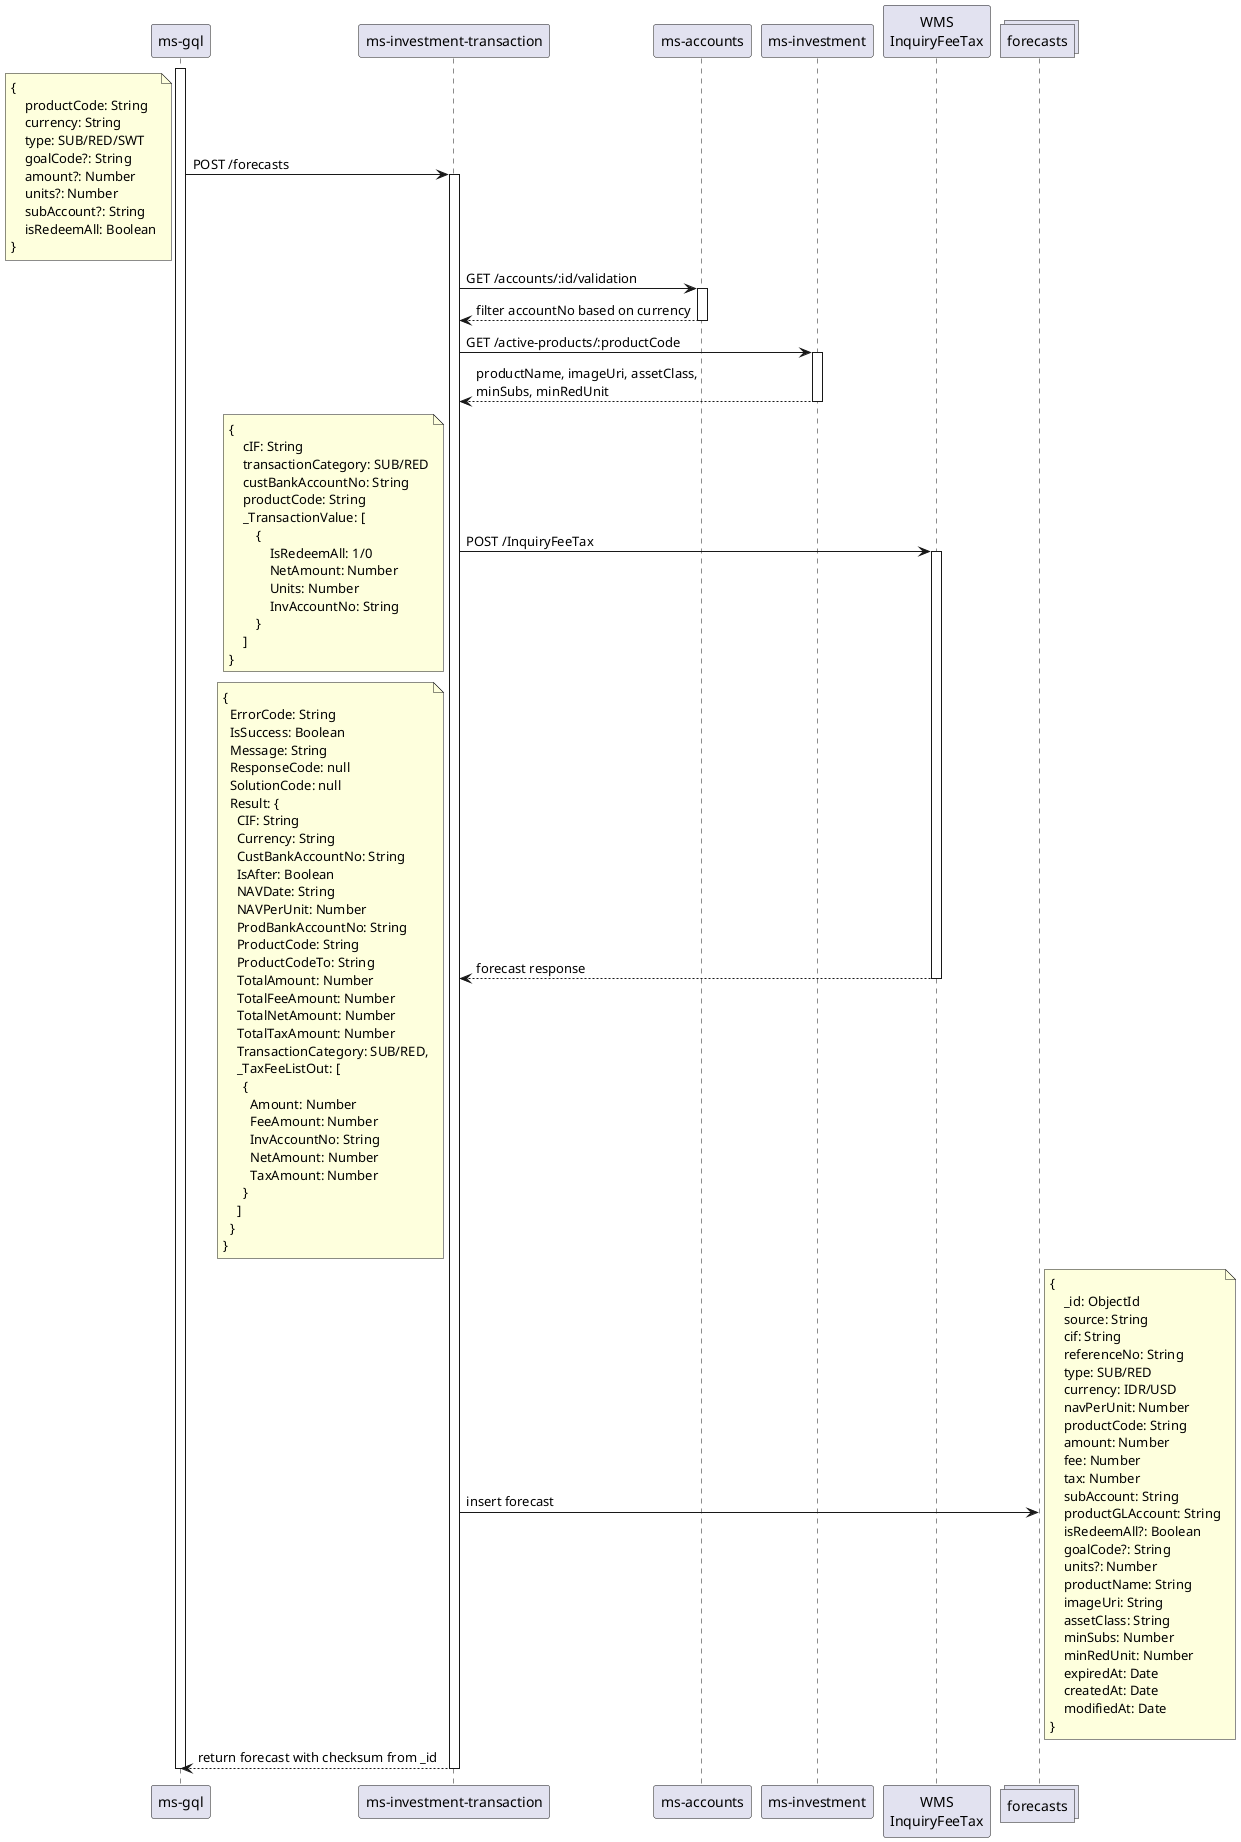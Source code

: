 @startuml buy transaction
participant "ms-gql" as mg
participant "ms-investment-transaction" as mit
participant "ms-accounts" as ma
participant "ms-investment" as mi
participant "WMS\nInquiryFeeTax" as wms
collections "forecasts" as forecasts

activate mg
mg -> mit: POST /forecasts
note left
{
    productCode: String
    currency: String
    type: SUB/RED/SWT
    goalCode?: String
    amount?: Number
    units?: Number
    subAccount?: String
    isRedeemAll: Boolean
}
end note
activate mit
mit -> ma: GET /accounts/:id/validation
activate ma
ma --> mit: filter accountNo based on currency
deactivate ma
mit -> mi: GET /active-products/:productCode
activate mi
mi --> mit: productName, imageUri, assetClass,\nminSubs, minRedUnit
deactivate mi
mit -> wms: POST /InquiryFeeTax
note left
{
    cIF: String
    transactionCategory: SUB/RED
    custBankAccountNo: String
    productCode: String
    _TransactionValue: [
        {
            IsRedeemAll: 1/0
            NetAmount: Number
            Units: Number
            InvAccountNo: String
        }
    ]
}
end note
activate wms
wms --> mit: forecast response
note left
{
  ErrorCode: String
  IsSuccess: Boolean
  Message: String
  ResponseCode: null
  SolutionCode: null
  Result: {
    CIF: String
    Currency: String
    CustBankAccountNo: String
    IsAfter: Boolean
    NAVDate: String
    NAVPerUnit: Number
    ProdBankAccountNo: String
    ProductCode: String
    ProductCodeTo: String
    TotalAmount: Number
    TotalFeeAmount: Number
    TotalNetAmount: Number
    TotalTaxAmount: Number
    TransactionCategory: SUB/RED,
    _TaxFeeListOut: [
      {
        Amount: Number
        FeeAmount: Number
        InvAccountNo: String
        NetAmount: Number
        TaxAmount: Number
      }
    ]
  }
}
end note
deactivate wms
mit -> forecasts: insert forecast
note right
{
    _id: ObjectId
    source: String
    cif: String
    referenceNo: String
    type: SUB/RED
    currency: IDR/USD
    navPerUnit: Number
    productCode: String
    amount: Number
    fee: Number
    tax: Number
    subAccount: String
    productGLAccount: String
    isRedeemAll?: Boolean
    goalCode?: String
    units?: Number
    productName: String
    imageUri: String
    assetClass: String
    minSubs: Number
    minRedUnit: Number
    expiredAt: Date
    createdAt: Date
    modifiedAt: Date
}
end note
mit --> mg: return forecast with checksum from _id
deactivate mit
deactivate mg
@enduml